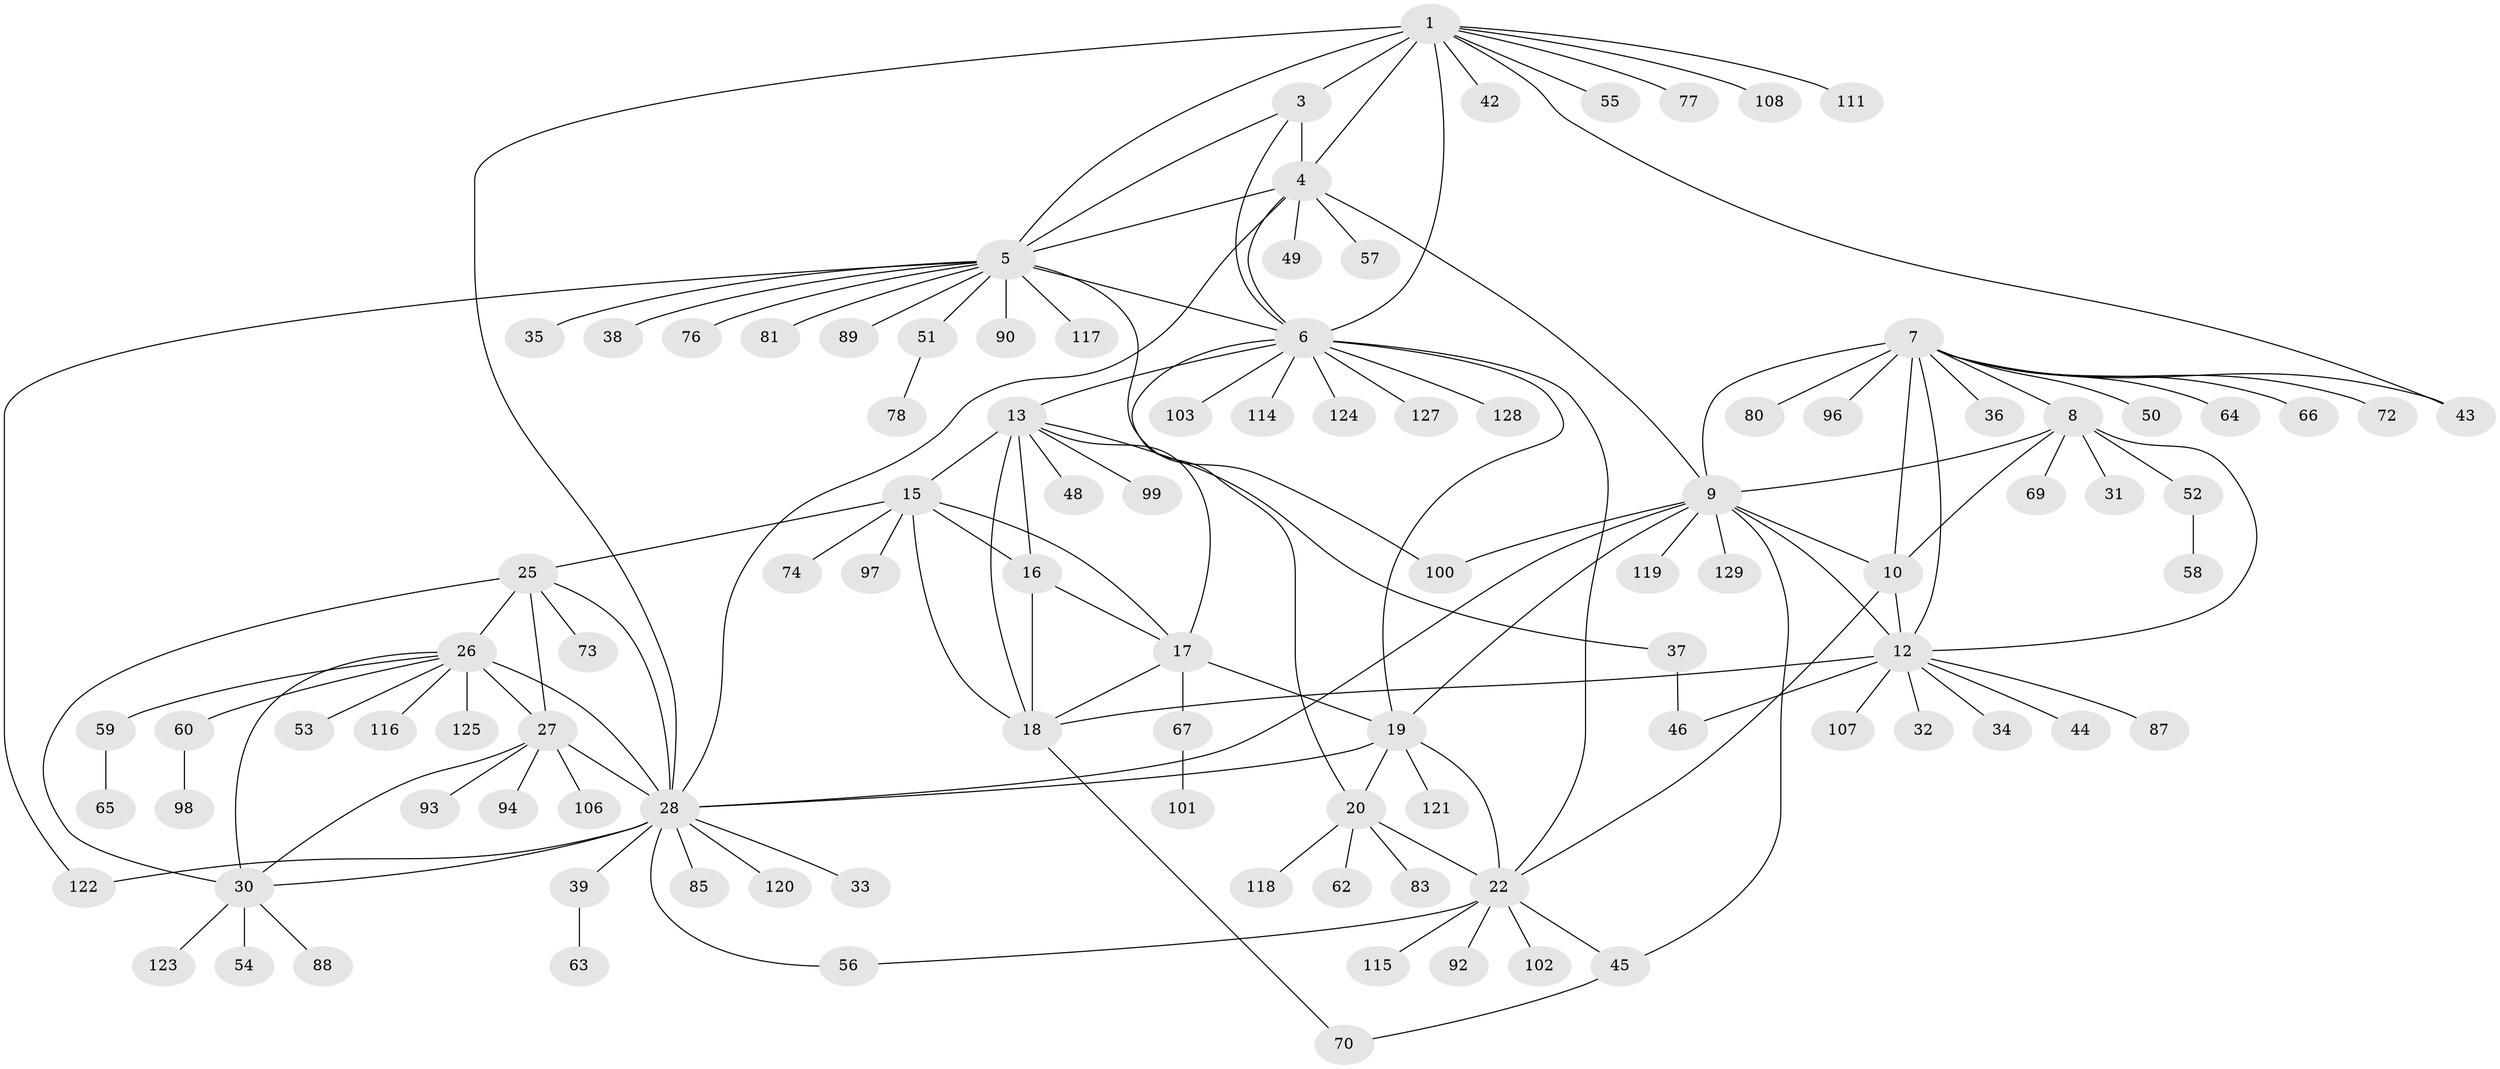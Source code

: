 // Generated by graph-tools (version 1.1) at 2025/52/02/27/25 19:52:16]
// undirected, 102 vertices, 143 edges
graph export_dot {
graph [start="1"]
  node [color=gray90,style=filled];
  1 [super="+2"];
  3;
  4 [super="+41"];
  5 [super="+113"];
  6 [super="+23"];
  7 [super="+112"];
  8 [super="+82"];
  9 [super="+86"];
  10 [super="+11"];
  12 [super="+68"];
  13 [super="+14"];
  15 [super="+47"];
  16 [super="+95"];
  17;
  18 [super="+84"];
  19 [super="+21"];
  20 [super="+24"];
  22 [super="+40"];
  25;
  26 [super="+29"];
  27 [super="+79"];
  28 [super="+75"];
  30 [super="+105"];
  31;
  32;
  33;
  34;
  35;
  36;
  37;
  38 [super="+126"];
  39 [super="+61"];
  42;
  43;
  44;
  45 [super="+104"];
  46 [super="+71"];
  48;
  49;
  50;
  51;
  52;
  53;
  54;
  55;
  56;
  57;
  58;
  59 [super="+91"];
  60;
  62;
  63;
  64;
  65;
  66;
  67;
  69;
  70;
  72;
  73;
  74;
  76 [super="+109"];
  77;
  78;
  80;
  81;
  83;
  85;
  87;
  88 [super="+110"];
  89;
  90;
  92;
  93;
  94;
  96;
  97;
  98;
  99;
  100;
  101;
  102;
  103;
  106;
  107;
  108;
  111;
  114;
  115;
  116;
  117;
  118;
  119;
  120;
  121;
  122;
  123;
  124;
  125;
  127;
  128;
  129;
  1 -- 3 [weight=2];
  1 -- 4 [weight=2];
  1 -- 5 [weight=2];
  1 -- 6 [weight=2];
  1 -- 42;
  1 -- 108;
  1 -- 43;
  1 -- 77;
  1 -- 111;
  1 -- 55;
  1 -- 28;
  3 -- 4;
  3 -- 5;
  3 -- 6;
  4 -- 5;
  4 -- 6;
  4 -- 9;
  4 -- 49;
  4 -- 57;
  4 -- 28;
  5 -- 6;
  5 -- 35;
  5 -- 38;
  5 -- 51;
  5 -- 76;
  5 -- 81;
  5 -- 89;
  5 -- 90;
  5 -- 100;
  5 -- 117;
  5 -- 122;
  6 -- 114;
  6 -- 124;
  6 -- 127;
  6 -- 13;
  6 -- 128;
  6 -- 19 [weight=2];
  6 -- 20 [weight=2];
  6 -- 22;
  6 -- 103;
  7 -- 8;
  7 -- 9;
  7 -- 10 [weight=2];
  7 -- 12;
  7 -- 36;
  7 -- 43;
  7 -- 50;
  7 -- 64;
  7 -- 66;
  7 -- 72;
  7 -- 80;
  7 -- 96;
  8 -- 9;
  8 -- 10 [weight=2];
  8 -- 12;
  8 -- 31;
  8 -- 52;
  8 -- 69;
  9 -- 10 [weight=2];
  9 -- 12;
  9 -- 28;
  9 -- 45;
  9 -- 129;
  9 -- 19;
  9 -- 100;
  9 -- 119;
  10 -- 12 [weight=2];
  10 -- 22;
  12 -- 18;
  12 -- 32;
  12 -- 34;
  12 -- 44;
  12 -- 46;
  12 -- 87;
  12 -- 107;
  13 -- 15 [weight=2];
  13 -- 16 [weight=2];
  13 -- 17 [weight=2];
  13 -- 18 [weight=2];
  13 -- 37;
  13 -- 48;
  13 -- 99;
  15 -- 16;
  15 -- 17;
  15 -- 18;
  15 -- 25;
  15 -- 74;
  15 -- 97;
  16 -- 17;
  16 -- 18;
  17 -- 18;
  17 -- 67;
  17 -- 19;
  18 -- 70;
  19 -- 20 [weight=4];
  19 -- 22 [weight=2];
  19 -- 28;
  19 -- 121;
  20 -- 22 [weight=2];
  20 -- 118;
  20 -- 83;
  20 -- 62;
  22 -- 56;
  22 -- 115;
  22 -- 102;
  22 -- 92;
  22 -- 45;
  25 -- 26 [weight=2];
  25 -- 27;
  25 -- 28;
  25 -- 30;
  25 -- 73;
  26 -- 27 [weight=2];
  26 -- 28 [weight=2];
  26 -- 30 [weight=2];
  26 -- 59;
  26 -- 60;
  26 -- 116;
  26 -- 53;
  26 -- 125;
  27 -- 28;
  27 -- 30;
  27 -- 94;
  27 -- 106;
  27 -- 93;
  28 -- 30;
  28 -- 33;
  28 -- 39;
  28 -- 56;
  28 -- 85;
  28 -- 120;
  28 -- 122;
  30 -- 54;
  30 -- 88;
  30 -- 123;
  37 -- 46;
  39 -- 63;
  45 -- 70;
  51 -- 78;
  52 -- 58;
  59 -- 65;
  60 -- 98;
  67 -- 101;
}
